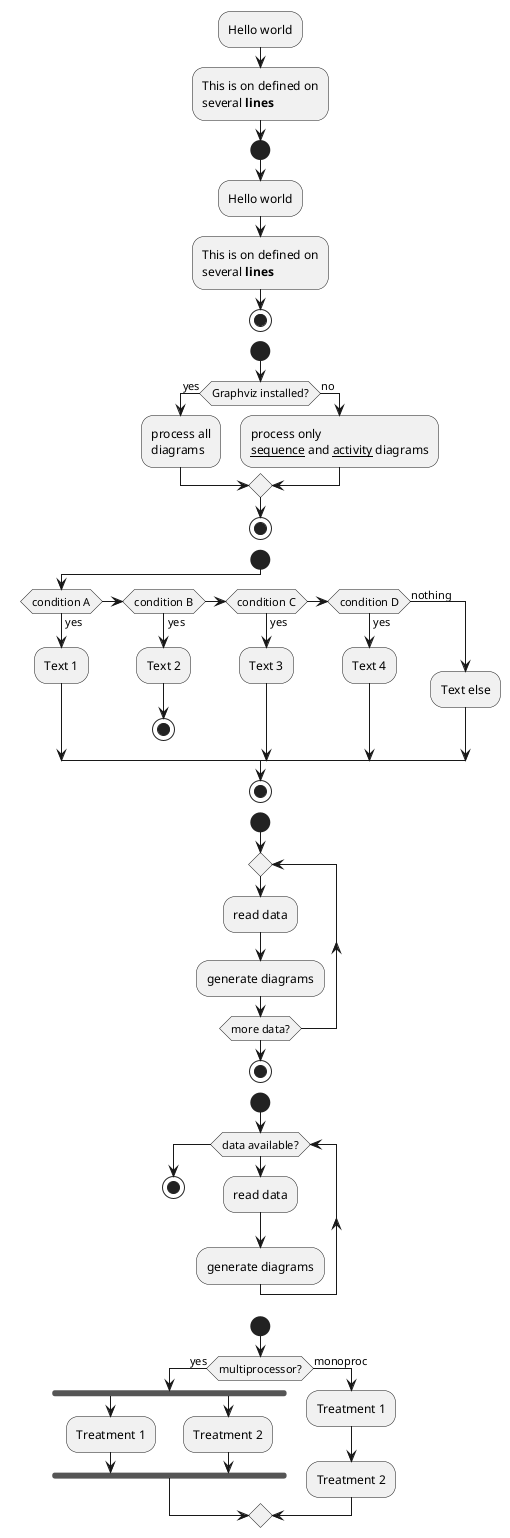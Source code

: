@startuml

:Hello world;
:This is on defined on
several **lines**;

start
:Hello world;
:This is on defined on
several **lines**;
stop

start
if (Graphviz installed?) then (yes)
:process all\ndiagrams;
else (no)
:process only
__sequence__ and __activity__ diagrams;
endif
stop

start
if (condition A) then (yes)
:Text 1;
elseif (condition B) then (yes)
:Text 2;
stop
elseif (condition C) then (yes)
:Text 3;
elseif (condition D) then (yes)
:Text 4;
else (nothing)
:Text else;
endif
stop

start
repeat
:read data;
:generate diagrams;
repeat while (more data?)
stop

start
while (data available?)
:read data;
:generate diagrams;
endwhile
stop

start
if (multiprocessor?) then (yes)
fork
:Treatment 1;
fork again
:Treatment 2;
end fork
else (monoproc)
:Treatment 1;
:Treatment 2;
endif


@enduml